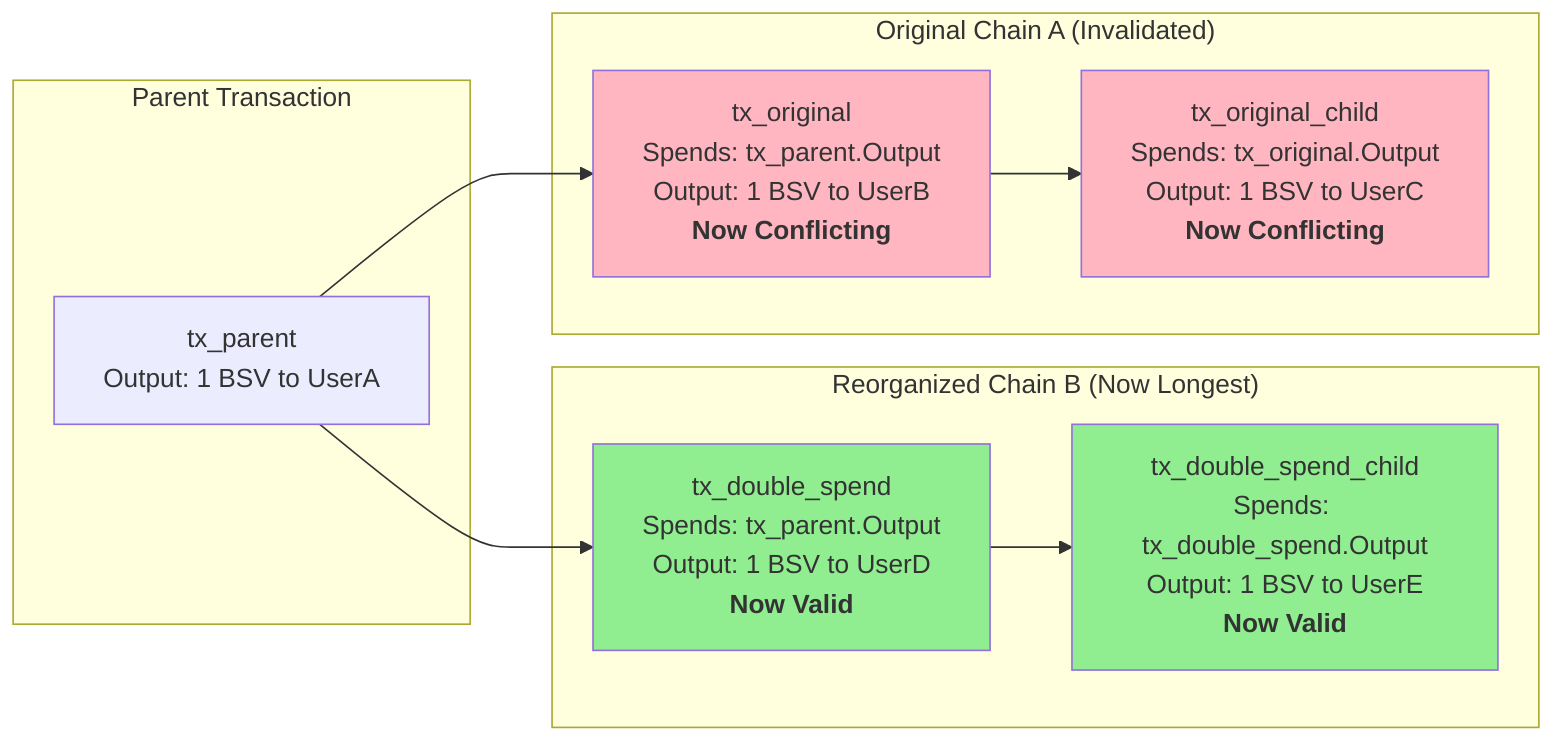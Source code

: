 graph LR
    subgraph "Parent Transaction"
        P1["tx_parent<br/>Output: 1 BSV to UserA"]
    end

    subgraph "Reorganized Chain B (Now Longest)"
        TX_DOUBLE["tx_double_spend<br/>Spends: tx_parent.Output<br/>Output: 1 BSV to UserD<br/><b>Now Valid</b>"]
        CHILD_DOUBLE["tx_double_spend_child<br/>Spends: tx_double_spend.Output<br/>Output: 1 BSV to UserE<br/><b>Now Valid</b>"]
    end

    subgraph "Original Chain A (Invalidated)"
        TX_ORIG["tx_original<br/>Spends: tx_parent.Output<br/>Output: 1 BSV to UserB<br/><b>Now Conflicting</b>"]
        CHILD["tx_original_child<br/>Spends: tx_original.Output<br/>Output: 1 BSV to UserC<br/><b>Now Conflicting</b>"]
    end

    P1 --> TX_ORIG
    P1 --> TX_DOUBLE
    TX_ORIG --> CHILD
    TX_DOUBLE --> CHILD_DOUBLE

    style TX_ORIG fill:#FFB6C1
    style CHILD fill:#FFB6C1
    style TX_DOUBLE fill:#90EE90
    style CHILD_DOUBLE fill:#90EE90

    classDef block fill:#f9f,stroke:#ccc,stroke-width:4px;